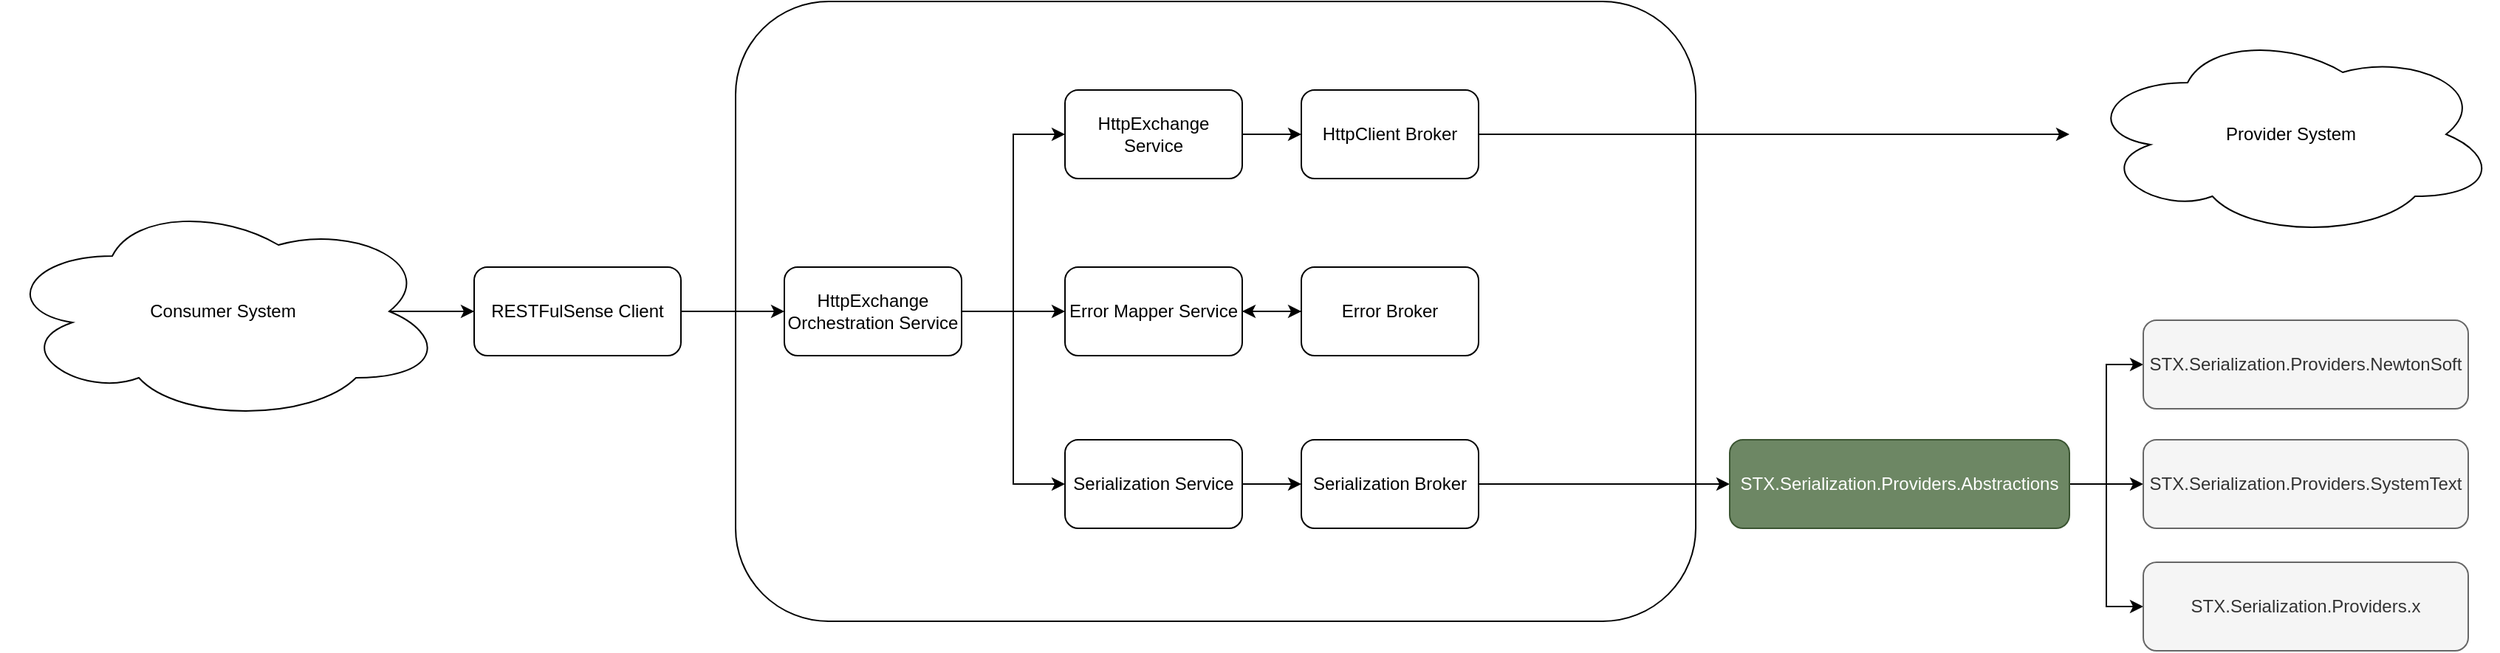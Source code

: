<mxfile version="24.6.4" type="device">
  <diagram name="Page-1" id="6Qn3QU3YE5SgPKuJZF0y">
    <mxGraphModel dx="3301" dy="2233" grid="1" gridSize="10" guides="1" tooltips="1" connect="1" arrows="1" fold="1" page="1" pageScale="1" pageWidth="1169" pageHeight="827" math="0" shadow="0">
      <root>
        <mxCell id="0" />
        <mxCell id="1" parent="0" />
        <mxCell id="LlCKWEEeV9lsxUlKN8iy-20" value="" style="rounded=1;whiteSpace=wrap;html=1;" parent="1" vertex="1">
          <mxGeometry x="177" y="200" width="650" height="420" as="geometry" />
        </mxCell>
        <mxCell id="LlCKWEEeV9lsxUlKN8iy-11" style="edgeStyle=orthogonalEdgeStyle;rounded=0;orthogonalLoop=1;jettySize=auto;html=1;exitX=1;exitY=0.5;exitDx=0;exitDy=0;entryX=0;entryY=0.5;entryDx=0;entryDy=0;" parent="1" source="LlCKWEEeV9lsxUlKN8iy-1" target="LlCKWEEeV9lsxUlKN8iy-3" edge="1">
          <mxGeometry relative="1" as="geometry" />
        </mxCell>
        <mxCell id="LlCKWEEeV9lsxUlKN8iy-13" style="edgeStyle=orthogonalEdgeStyle;rounded=0;orthogonalLoop=1;jettySize=auto;html=1;exitX=1;exitY=0.5;exitDx=0;exitDy=0;entryX=0;entryY=0.5;entryDx=0;entryDy=0;" parent="1" source="LlCKWEEeV9lsxUlKN8iy-1" target="LlCKWEEeV9lsxUlKN8iy-2" edge="1">
          <mxGeometry relative="1" as="geometry" />
        </mxCell>
        <mxCell id="LlCKWEEeV9lsxUlKN8iy-15" style="edgeStyle=orthogonalEdgeStyle;rounded=0;orthogonalLoop=1;jettySize=auto;html=1;exitX=1;exitY=0.5;exitDx=0;exitDy=0;entryX=0;entryY=0.5;entryDx=0;entryDy=0;" parent="1" source="LlCKWEEeV9lsxUlKN8iy-1" target="LlCKWEEeV9lsxUlKN8iy-4" edge="1">
          <mxGeometry relative="1" as="geometry" />
        </mxCell>
        <mxCell id="LlCKWEEeV9lsxUlKN8iy-1" value="HttpExchange Orchestration Service" style="rounded=1;whiteSpace=wrap;html=1;" parent="1" vertex="1">
          <mxGeometry x="210" y="380" width="120" height="60" as="geometry" />
        </mxCell>
        <mxCell id="LlCKWEEeV9lsxUlKN8iy-14" style="edgeStyle=orthogonalEdgeStyle;rounded=0;orthogonalLoop=1;jettySize=auto;html=1;exitX=1;exitY=0.5;exitDx=0;exitDy=0;entryX=0;entryY=0.5;entryDx=0;entryDy=0;" parent="1" source="LlCKWEEeV9lsxUlKN8iy-2" target="LlCKWEEeV9lsxUlKN8iy-12" edge="1">
          <mxGeometry relative="1" as="geometry" />
        </mxCell>
        <mxCell id="LlCKWEEeV9lsxUlKN8iy-2" value="HttpExchange Service" style="rounded=1;whiteSpace=wrap;html=1;" parent="1" vertex="1">
          <mxGeometry x="400" y="260" width="120" height="60" as="geometry" />
        </mxCell>
        <mxCell id="LlCKWEEeV9lsxUlKN8iy-7" style="edgeStyle=orthogonalEdgeStyle;rounded=0;orthogonalLoop=1;jettySize=auto;html=1;exitX=1;exitY=0.5;exitDx=0;exitDy=0;entryX=0;entryY=0.5;entryDx=0;entryDy=0;" parent="1" source="LlCKWEEeV9lsxUlKN8iy-3" target="LlCKWEEeV9lsxUlKN8iy-5" edge="1">
          <mxGeometry relative="1" as="geometry" />
        </mxCell>
        <mxCell id="LlCKWEEeV9lsxUlKN8iy-3" value="Error Mapper Service" style="rounded=1;whiteSpace=wrap;html=1;" parent="1" vertex="1">
          <mxGeometry x="400" y="380" width="120" height="60" as="geometry" />
        </mxCell>
        <mxCell id="LlCKWEEeV9lsxUlKN8iy-17" style="edgeStyle=orthogonalEdgeStyle;rounded=0;orthogonalLoop=1;jettySize=auto;html=1;exitX=1;exitY=0.5;exitDx=0;exitDy=0;" parent="1" source="LlCKWEEeV9lsxUlKN8iy-4" target="LlCKWEEeV9lsxUlKN8iy-16" edge="1">
          <mxGeometry relative="1" as="geometry" />
        </mxCell>
        <mxCell id="LlCKWEEeV9lsxUlKN8iy-4" value="Serialization Service" style="rounded=1;whiteSpace=wrap;html=1;" parent="1" vertex="1">
          <mxGeometry x="400" y="497" width="120" height="60" as="geometry" />
        </mxCell>
        <mxCell id="LlCKWEEeV9lsxUlKN8iy-10" style="edgeStyle=orthogonalEdgeStyle;rounded=0;orthogonalLoop=1;jettySize=auto;html=1;exitX=0;exitY=0.5;exitDx=0;exitDy=0;entryX=1;entryY=0.5;entryDx=0;entryDy=0;" parent="1" source="LlCKWEEeV9lsxUlKN8iy-5" target="LlCKWEEeV9lsxUlKN8iy-3" edge="1">
          <mxGeometry relative="1" as="geometry" />
        </mxCell>
        <mxCell id="LlCKWEEeV9lsxUlKN8iy-5" value="Error Broker" style="rounded=1;whiteSpace=wrap;html=1;" parent="1" vertex="1">
          <mxGeometry x="560" y="380" width="120" height="60" as="geometry" />
        </mxCell>
        <mxCell id="OxgDmJw7XcyXG3oQHMun-7" style="edgeStyle=orthogonalEdgeStyle;rounded=0;orthogonalLoop=1;jettySize=auto;html=1;" parent="1" source="LlCKWEEeV9lsxUlKN8iy-12" edge="1">
          <mxGeometry relative="1" as="geometry">
            <mxPoint x="1080" y="290" as="targetPoint" />
          </mxGeometry>
        </mxCell>
        <mxCell id="LlCKWEEeV9lsxUlKN8iy-12" value="HttpClient Broker" style="rounded=1;whiteSpace=wrap;html=1;" parent="1" vertex="1">
          <mxGeometry x="560" y="260" width="120" height="60" as="geometry" />
        </mxCell>
        <mxCell id="LlCKWEEeV9lsxUlKN8iy-26" style="edgeStyle=orthogonalEdgeStyle;rounded=0;orthogonalLoop=1;jettySize=auto;html=1;exitX=1;exitY=0.5;exitDx=0;exitDy=0;entryX=0;entryY=0.5;entryDx=0;entryDy=0;" parent="1" source="LlCKWEEeV9lsxUlKN8iy-16" target="LlCKWEEeV9lsxUlKN8iy-18" edge="1">
          <mxGeometry relative="1" as="geometry" />
        </mxCell>
        <mxCell id="LlCKWEEeV9lsxUlKN8iy-16" value="Serialization Broker" style="rounded=1;whiteSpace=wrap;html=1;" parent="1" vertex="1">
          <mxGeometry x="560" y="497" width="120" height="60" as="geometry" />
        </mxCell>
        <mxCell id="LlCKWEEeV9lsxUlKN8iy-24" style="edgeStyle=orthogonalEdgeStyle;rounded=0;orthogonalLoop=1;jettySize=auto;html=1;exitX=1;exitY=0.5;exitDx=0;exitDy=0;entryX=0;entryY=0.5;entryDx=0;entryDy=0;" parent="1" source="LlCKWEEeV9lsxUlKN8iy-18" target="LlCKWEEeV9lsxUlKN8iy-22" edge="1">
          <mxGeometry relative="1" as="geometry" />
        </mxCell>
        <mxCell id="LlCKWEEeV9lsxUlKN8iy-25" style="edgeStyle=orthogonalEdgeStyle;rounded=0;orthogonalLoop=1;jettySize=auto;html=1;exitX=1;exitY=0.5;exitDx=0;exitDy=0;entryX=0;entryY=0.5;entryDx=0;entryDy=0;" parent="1" source="LlCKWEEeV9lsxUlKN8iy-18" target="LlCKWEEeV9lsxUlKN8iy-23" edge="1">
          <mxGeometry relative="1" as="geometry" />
        </mxCell>
        <mxCell id="OxgDmJw7XcyXG3oQHMun-2" style="edgeStyle=orthogonalEdgeStyle;rounded=0;orthogonalLoop=1;jettySize=auto;html=1;entryX=0;entryY=0.5;entryDx=0;entryDy=0;" parent="1" source="LlCKWEEeV9lsxUlKN8iy-18" target="OxgDmJw7XcyXG3oQHMun-1" edge="1">
          <mxGeometry relative="1" as="geometry" />
        </mxCell>
        <mxCell id="LlCKWEEeV9lsxUlKN8iy-18" value="STX.Serialization.Providers.Abstractions" style="rounded=1;whiteSpace=wrap;html=1;fillColor=#6d8764;fontColor=#ffffff;strokeColor=#3A5431;" parent="1" vertex="1">
          <mxGeometry x="850" y="497" width="230" height="60" as="geometry" />
        </mxCell>
        <mxCell id="LlCKWEEeV9lsxUlKN8iy-21" style="edgeStyle=orthogonalEdgeStyle;rounded=0;orthogonalLoop=1;jettySize=auto;html=1;exitX=1;exitY=0.5;exitDx=0;exitDy=0;" parent="1" source="LlCKWEEeV9lsxUlKN8iy-19" target="LlCKWEEeV9lsxUlKN8iy-1" edge="1">
          <mxGeometry relative="1" as="geometry" />
        </mxCell>
        <mxCell id="LlCKWEEeV9lsxUlKN8iy-19" value="RESTFulSense Client" style="rounded=1;whiteSpace=wrap;html=1;" parent="1" vertex="1">
          <mxGeometry y="380" width="140" height="60" as="geometry" />
        </mxCell>
        <mxCell id="LlCKWEEeV9lsxUlKN8iy-22" value="STX.Serialization.Providers.NewtonSoft" style="rounded=1;whiteSpace=wrap;html=1;fillColor=#f5f5f5;fontColor=#333333;strokeColor=#666666;" parent="1" vertex="1">
          <mxGeometry x="1130" y="416" width="220" height="60" as="geometry" />
        </mxCell>
        <mxCell id="LlCKWEEeV9lsxUlKN8iy-23" value="STX.Serialization.Providers.SystemText" style="rounded=1;whiteSpace=wrap;html=1;fillColor=#f5f5f5;fontColor=#333333;strokeColor=#666666;" parent="1" vertex="1">
          <mxGeometry x="1130" y="497" width="220" height="60" as="geometry" />
        </mxCell>
        <mxCell id="LlCKWEEeV9lsxUlKN8iy-28" style="edgeStyle=orthogonalEdgeStyle;rounded=0;orthogonalLoop=1;jettySize=auto;html=1;exitX=0.875;exitY=0.5;exitDx=0;exitDy=0;exitPerimeter=0;entryX=0;entryY=0.5;entryDx=0;entryDy=0;" parent="1" source="LlCKWEEeV9lsxUlKN8iy-27" target="LlCKWEEeV9lsxUlKN8iy-19" edge="1">
          <mxGeometry relative="1" as="geometry" />
        </mxCell>
        <mxCell id="LlCKWEEeV9lsxUlKN8iy-27" value="Consumer System" style="ellipse;shape=cloud;whiteSpace=wrap;html=1;" parent="1" vertex="1">
          <mxGeometry x="-320" y="335" width="300" height="150" as="geometry" />
        </mxCell>
        <mxCell id="LlCKWEEeV9lsxUlKN8iy-30" value="Provider System" style="ellipse;shape=cloud;whiteSpace=wrap;html=1;" parent="1" vertex="1">
          <mxGeometry x="1090" y="220" width="280" height="140" as="geometry" />
        </mxCell>
        <mxCell id="OxgDmJw7XcyXG3oQHMun-1" value="STX.Serialization.Providers.x" style="rounded=1;whiteSpace=wrap;html=1;fillColor=#f5f5f5;fontColor=#333333;strokeColor=#666666;" parent="1" vertex="1">
          <mxGeometry x="1130" y="580" width="220" height="60" as="geometry" />
        </mxCell>
      </root>
    </mxGraphModel>
  </diagram>
</mxfile>
